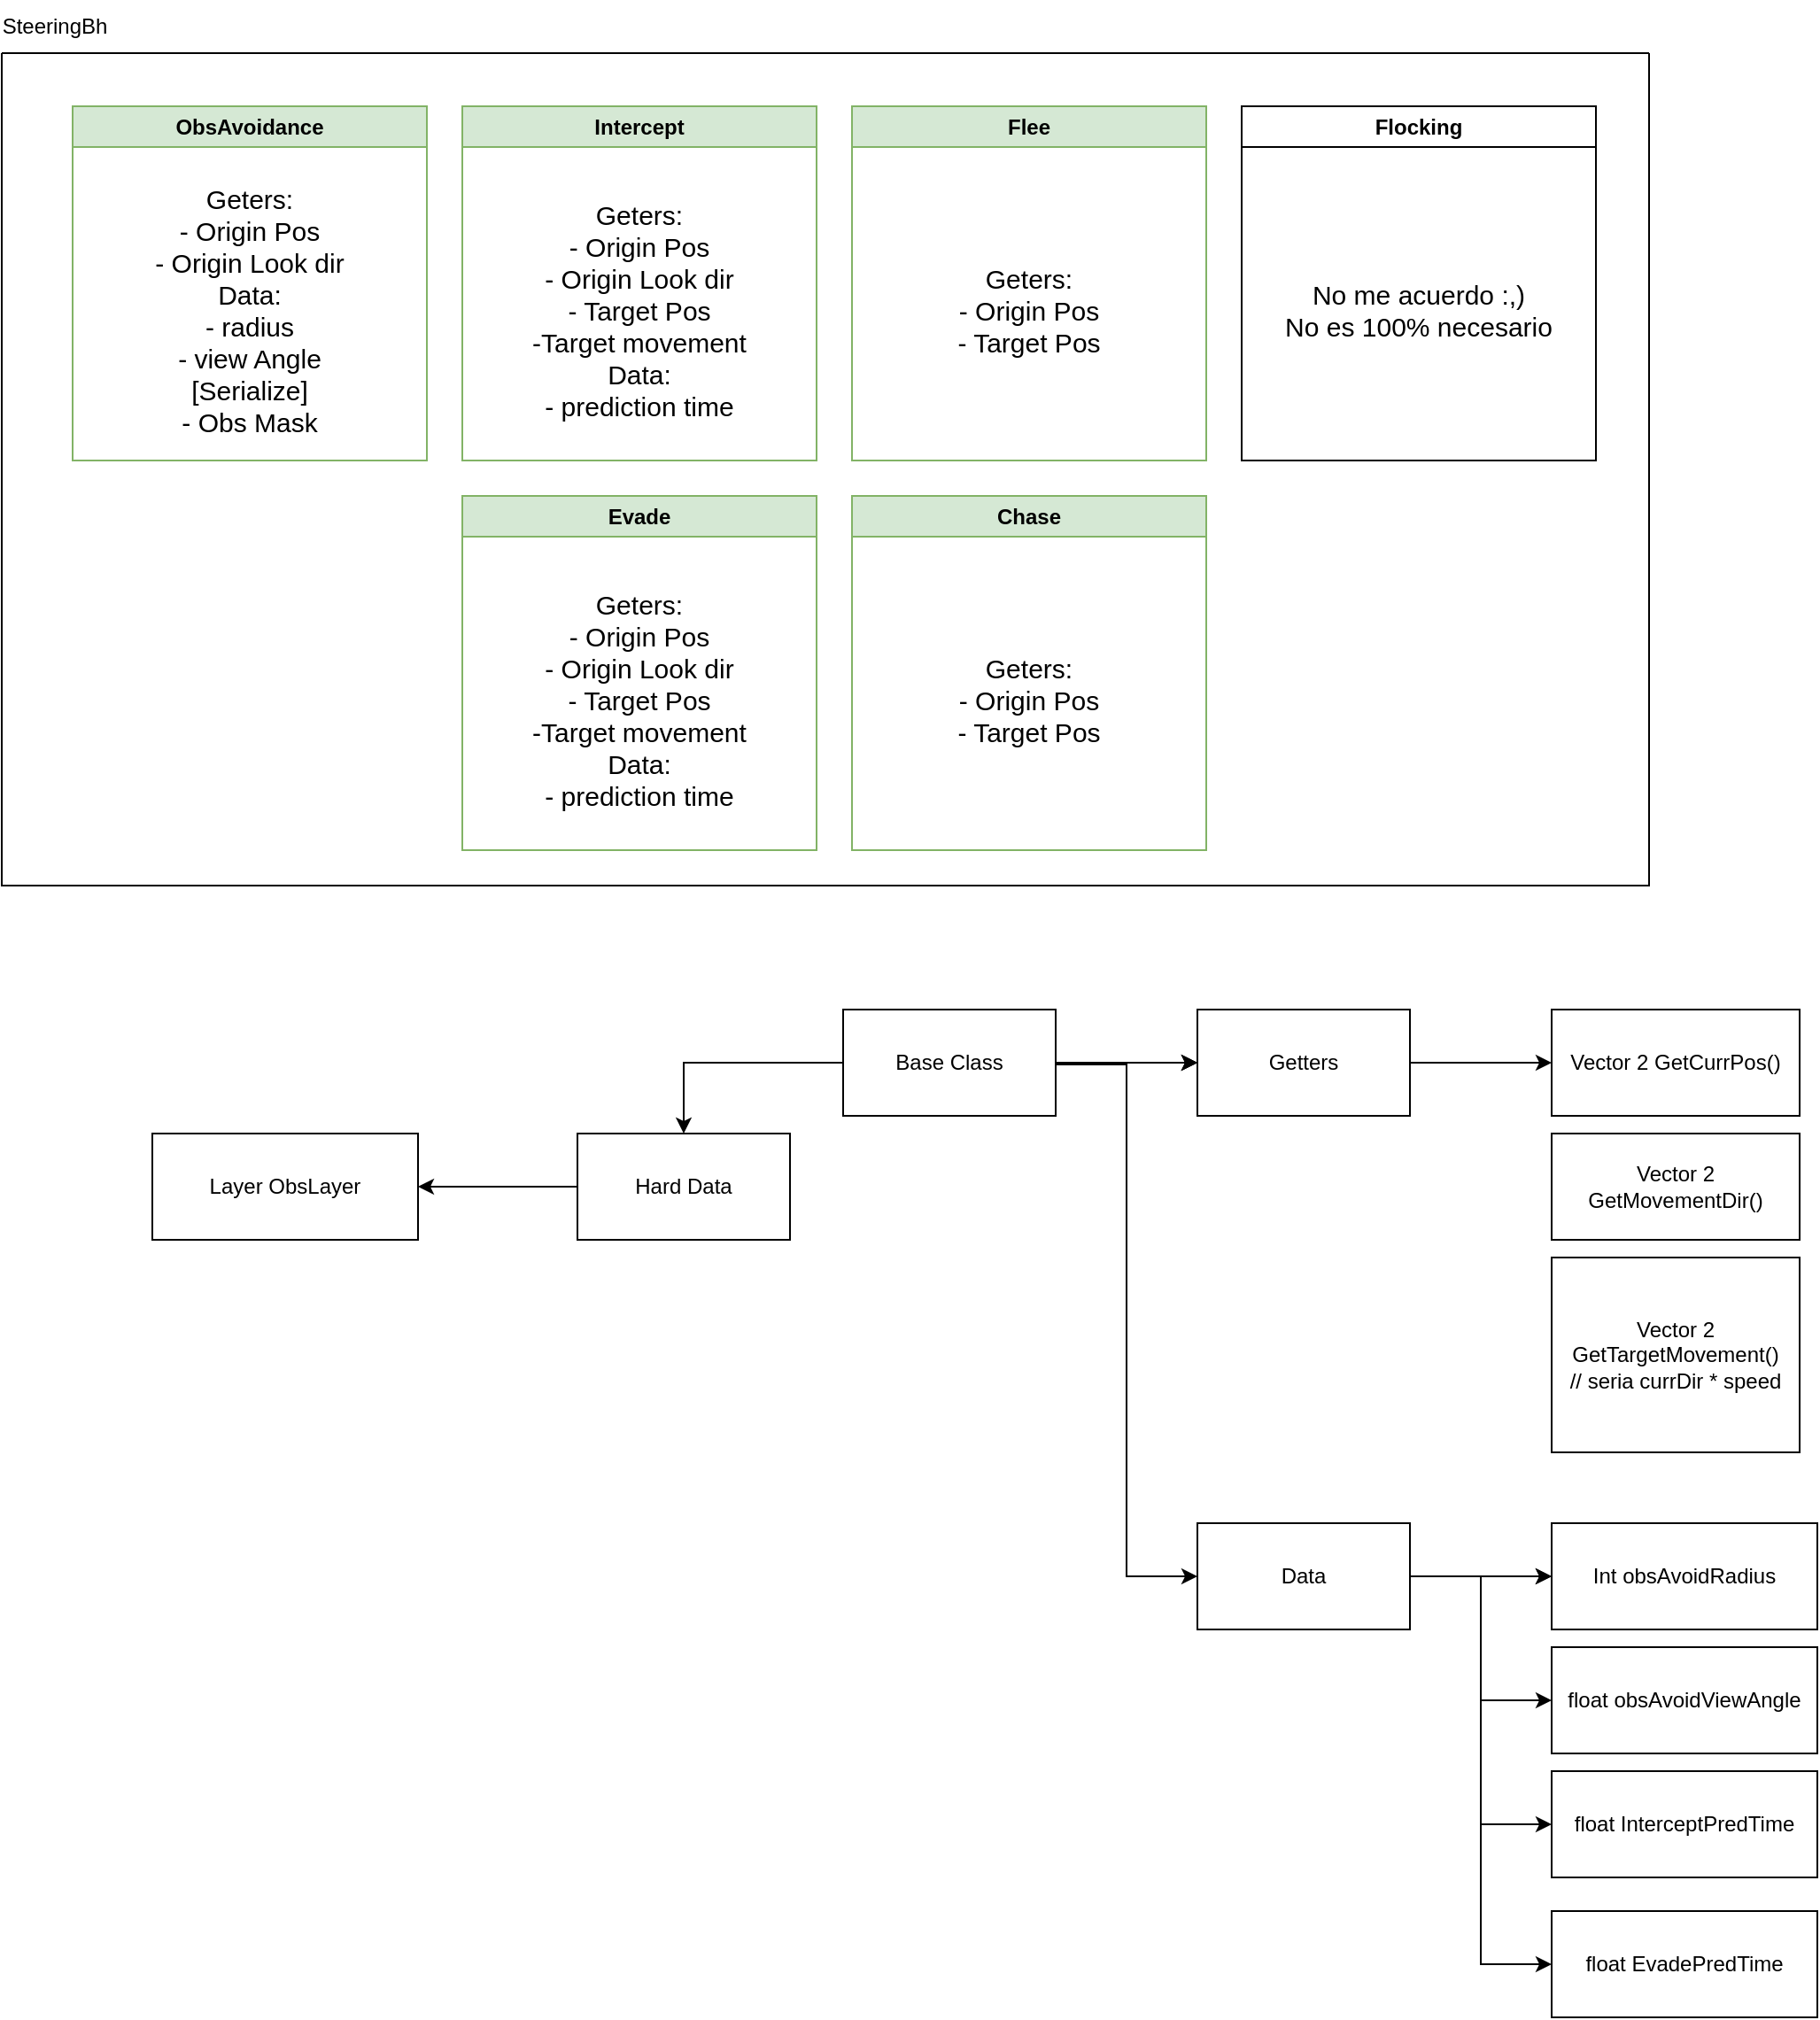 <mxfile version="22.1.7" type="device">
  <diagram name="Página-1" id="eDVxBndH5zkoMItuhbbR">
    <mxGraphModel dx="693" dy="401" grid="1" gridSize="10" guides="1" tooltips="1" connect="1" arrows="1" fold="1" page="1" pageScale="1" pageWidth="827" pageHeight="1169" math="0" shadow="0">
      <root>
        <mxCell id="0" />
        <mxCell id="1" parent="0" />
        <mxCell id="PtGYAPhH0vWM9OJlpQl2-1" value="" style="swimlane;startSize=0;" vertex="1" parent="1">
          <mxGeometry x="40" y="90" width="930" height="470" as="geometry">
            <mxRectangle x="40" y="90" width="50" height="40" as="alternateBounds" />
          </mxGeometry>
        </mxCell>
        <mxCell id="PtGYAPhH0vWM9OJlpQl2-2" value="ObsAvoidance" style="swimlane;whiteSpace=wrap;html=1;fillColor=#d5e8d4;strokeColor=#82b366;" vertex="1" parent="PtGYAPhH0vWM9OJlpQl2-1">
          <mxGeometry x="40" y="30" width="200" height="200" as="geometry">
            <mxRectangle x="40" y="30" width="120" height="30" as="alternateBounds" />
          </mxGeometry>
        </mxCell>
        <mxCell id="PtGYAPhH0vWM9OJlpQl2-5" value="&lt;div style=&quot;font-size: 15px;&quot;&gt;&lt;span style=&quot;background-color: initial;&quot;&gt;&lt;font style=&quot;font-size: 15px;&quot;&gt;Geters:&lt;/font&gt;&lt;/span&gt;&lt;/div&gt;&lt;font style=&quot;font-size: 15px;&quot;&gt;- Origin Pos&lt;br&gt;- Origin Look dir&lt;br&gt;Data:&lt;br&gt;- radius&lt;br&gt;- view Angle&lt;br&gt;[Serialize]&lt;br&gt;- Obs Mask&lt;/font&gt;" style="text;html=1;strokeColor=none;fillColor=none;align=center;verticalAlign=middle;whiteSpace=wrap;rounded=0;" vertex="1" parent="PtGYAPhH0vWM9OJlpQl2-2">
          <mxGeometry y="30" width="200" height="170" as="geometry" />
        </mxCell>
        <mxCell id="PtGYAPhH0vWM9OJlpQl2-7" value="Intercept" style="swimlane;whiteSpace=wrap;html=1;fillColor=#d5e8d4;strokeColor=#82b366;" vertex="1" parent="PtGYAPhH0vWM9OJlpQl2-1">
          <mxGeometry x="260" y="30" width="200" height="200" as="geometry">
            <mxRectangle x="40" y="30" width="120" height="30" as="alternateBounds" />
          </mxGeometry>
        </mxCell>
        <mxCell id="PtGYAPhH0vWM9OJlpQl2-8" value="&lt;div style=&quot;font-size: 15px;&quot;&gt;&lt;span style=&quot;background-color: initial;&quot;&gt;&lt;font style=&quot;font-size: 15px;&quot;&gt;Geters:&lt;/font&gt;&lt;/span&gt;&lt;/div&gt;&lt;font style=&quot;font-size: 15px;&quot;&gt;- Origin Pos&lt;br&gt;- Origin Look dir&lt;br&gt;- Target Pos&lt;br&gt;-Target movement&lt;br&gt;Data:&lt;br&gt;- prediction time&lt;/font&gt;" style="text;html=1;strokeColor=none;fillColor=none;align=center;verticalAlign=middle;whiteSpace=wrap;rounded=0;" vertex="1" parent="PtGYAPhH0vWM9OJlpQl2-7">
          <mxGeometry y="30" width="200" height="170" as="geometry" />
        </mxCell>
        <mxCell id="PtGYAPhH0vWM9OJlpQl2-9" value="Flee" style="swimlane;whiteSpace=wrap;html=1;fillColor=#d5e8d4;strokeColor=#82b366;" vertex="1" parent="PtGYAPhH0vWM9OJlpQl2-1">
          <mxGeometry x="480" y="30" width="200" height="200" as="geometry">
            <mxRectangle x="40" y="30" width="120" height="30" as="alternateBounds" />
          </mxGeometry>
        </mxCell>
        <mxCell id="PtGYAPhH0vWM9OJlpQl2-10" value="&lt;div style=&quot;font-size: 15px;&quot;&gt;&lt;span style=&quot;background-color: initial;&quot;&gt;&lt;font style=&quot;font-size: 15px;&quot;&gt;Geters:&lt;/font&gt;&lt;/span&gt;&lt;/div&gt;&lt;font style=&quot;font-size: 15px;&quot;&gt;- Origin Pos&lt;br&gt;- Target Pos&lt;/font&gt;" style="text;html=1;strokeColor=none;fillColor=none;align=center;verticalAlign=middle;whiteSpace=wrap;rounded=0;" vertex="1" parent="PtGYAPhH0vWM9OJlpQl2-9">
          <mxGeometry y="30" width="200" height="170" as="geometry" />
        </mxCell>
        <mxCell id="PtGYAPhH0vWM9OJlpQl2-13" value="Evade" style="swimlane;whiteSpace=wrap;html=1;fillColor=#d5e8d4;strokeColor=#82b366;" vertex="1" parent="PtGYAPhH0vWM9OJlpQl2-1">
          <mxGeometry x="260" y="250" width="200" height="200" as="geometry">
            <mxRectangle x="40" y="30" width="120" height="30" as="alternateBounds" />
          </mxGeometry>
        </mxCell>
        <mxCell id="PtGYAPhH0vWM9OJlpQl2-14" value="&lt;div style=&quot;font-size: 15px;&quot;&gt;&lt;span style=&quot;background-color: initial;&quot;&gt;&lt;font style=&quot;font-size: 15px;&quot;&gt;Geters:&lt;/font&gt;&lt;/span&gt;&lt;/div&gt;&lt;font style=&quot;font-size: 15px;&quot;&gt;- Origin Pos&lt;br&gt;- Origin Look dir&lt;br&gt;- Target Pos&lt;br&gt;-Target movement&lt;br&gt;Data:&lt;br&gt;- prediction time&lt;/font&gt;" style="text;html=1;strokeColor=none;fillColor=none;align=center;verticalAlign=middle;whiteSpace=wrap;rounded=0;" vertex="1" parent="PtGYAPhH0vWM9OJlpQl2-13">
          <mxGeometry y="30" width="200" height="170" as="geometry" />
        </mxCell>
        <mxCell id="PtGYAPhH0vWM9OJlpQl2-16" value="Chase" style="swimlane;whiteSpace=wrap;html=1;fillColor=#d5e8d4;strokeColor=#82b366;" vertex="1" parent="PtGYAPhH0vWM9OJlpQl2-1">
          <mxGeometry x="480" y="250" width="200" height="200" as="geometry">
            <mxRectangle x="40" y="30" width="120" height="30" as="alternateBounds" />
          </mxGeometry>
        </mxCell>
        <mxCell id="PtGYAPhH0vWM9OJlpQl2-17" value="&lt;div style=&quot;font-size: 15px;&quot;&gt;&lt;span style=&quot;background-color: initial;&quot;&gt;&lt;font style=&quot;font-size: 15px;&quot;&gt;Geters:&lt;/font&gt;&lt;/span&gt;&lt;/div&gt;&lt;font style=&quot;font-size: 15px;&quot;&gt;- Origin Pos&lt;br&gt;- Target Pos&lt;/font&gt;" style="text;html=1;strokeColor=none;fillColor=none;align=center;verticalAlign=middle;whiteSpace=wrap;rounded=0;" vertex="1" parent="PtGYAPhH0vWM9OJlpQl2-16">
          <mxGeometry y="30" width="200" height="170" as="geometry" />
        </mxCell>
        <mxCell id="PtGYAPhH0vWM9OJlpQl2-46" value="Flocking" style="swimlane;whiteSpace=wrap;html=1;" vertex="1" parent="PtGYAPhH0vWM9OJlpQl2-1">
          <mxGeometry x="700" y="30" width="200" height="200" as="geometry">
            <mxRectangle x="40" y="30" width="120" height="30" as="alternateBounds" />
          </mxGeometry>
        </mxCell>
        <mxCell id="PtGYAPhH0vWM9OJlpQl2-47" value="&lt;div style=&quot;font-size: 15px;&quot;&gt;No me acuerdo :,)&lt;/div&gt;&lt;div style=&quot;font-size: 15px;&quot;&gt;No es 100% necesario&lt;/div&gt;" style="text;html=1;strokeColor=none;fillColor=none;align=center;verticalAlign=middle;whiteSpace=wrap;rounded=0;" vertex="1" parent="PtGYAPhH0vWM9OJlpQl2-46">
          <mxGeometry y="30" width="200" height="170" as="geometry" />
        </mxCell>
        <mxCell id="PtGYAPhH0vWM9OJlpQl2-3" value="SteeringBh" style="text;html=1;strokeColor=none;fillColor=none;align=center;verticalAlign=middle;whiteSpace=wrap;rounded=0;" vertex="1" parent="1">
          <mxGeometry x="40" y="60" width="60" height="30" as="geometry" />
        </mxCell>
        <mxCell id="PtGYAPhH0vWM9OJlpQl2-24" value="" style="edgeStyle=orthogonalEdgeStyle;rounded=0;orthogonalLoop=1;jettySize=auto;html=1;" edge="1" parent="1" source="PtGYAPhH0vWM9OJlpQl2-22" target="PtGYAPhH0vWM9OJlpQl2-23">
          <mxGeometry relative="1" as="geometry" />
        </mxCell>
        <mxCell id="PtGYAPhH0vWM9OJlpQl2-29" value="" style="edgeStyle=orthogonalEdgeStyle;rounded=0;orthogonalLoop=1;jettySize=auto;html=1;" edge="1" parent="1" source="PtGYAPhH0vWM9OJlpQl2-22" target="PtGYAPhH0vWM9OJlpQl2-23">
          <mxGeometry relative="1" as="geometry" />
        </mxCell>
        <mxCell id="PtGYAPhH0vWM9OJlpQl2-30" value="" style="edgeStyle=orthogonalEdgeStyle;rounded=0;orthogonalLoop=1;jettySize=auto;html=1;" edge="1" parent="1" source="PtGYAPhH0vWM9OJlpQl2-22" target="PtGYAPhH0vWM9OJlpQl2-23">
          <mxGeometry relative="1" as="geometry" />
        </mxCell>
        <mxCell id="PtGYAPhH0vWM9OJlpQl2-32" value="" style="edgeStyle=orthogonalEdgeStyle;rounded=0;orthogonalLoop=1;jettySize=auto;html=1;entryX=0;entryY=0.5;entryDx=0;entryDy=0;" edge="1" parent="1" target="PtGYAPhH0vWM9OJlpQl2-31">
          <mxGeometry relative="1" as="geometry">
            <mxPoint x="545" y="660" as="sourcePoint" />
            <mxPoint x="685" y="760" as="targetPoint" />
            <Array as="points">
              <mxPoint x="545" y="661" />
              <mxPoint x="675" y="661" />
              <mxPoint x="675" y="950" />
            </Array>
          </mxGeometry>
        </mxCell>
        <mxCell id="PtGYAPhH0vWM9OJlpQl2-40" value="" style="edgeStyle=orthogonalEdgeStyle;rounded=0;orthogonalLoop=1;jettySize=auto;html=1;" edge="1" parent="1" source="PtGYAPhH0vWM9OJlpQl2-22" target="PtGYAPhH0vWM9OJlpQl2-39">
          <mxGeometry relative="1" as="geometry" />
        </mxCell>
        <mxCell id="PtGYAPhH0vWM9OJlpQl2-22" value="Base Class" style="rounded=0;whiteSpace=wrap;html=1;" vertex="1" parent="1">
          <mxGeometry x="515" y="630" width="120" height="60" as="geometry" />
        </mxCell>
        <mxCell id="PtGYAPhH0vWM9OJlpQl2-26" value="" style="edgeStyle=orthogonalEdgeStyle;rounded=0;orthogonalLoop=1;jettySize=auto;html=1;" edge="1" parent="1" source="PtGYAPhH0vWM9OJlpQl2-23" target="PtGYAPhH0vWM9OJlpQl2-25">
          <mxGeometry relative="1" as="geometry" />
        </mxCell>
        <mxCell id="PtGYAPhH0vWM9OJlpQl2-23" value="Getters" style="rounded=0;whiteSpace=wrap;html=1;" vertex="1" parent="1">
          <mxGeometry x="715" y="630" width="120" height="60" as="geometry" />
        </mxCell>
        <mxCell id="PtGYAPhH0vWM9OJlpQl2-25" value="Vector 2 GetCurrPos()" style="rounded=0;whiteSpace=wrap;html=1;" vertex="1" parent="1">
          <mxGeometry x="915" y="630" width="140" height="60" as="geometry" />
        </mxCell>
        <mxCell id="PtGYAPhH0vWM9OJlpQl2-27" value="Vector 2 GetMovementDir()" style="rounded=0;whiteSpace=wrap;html=1;" vertex="1" parent="1">
          <mxGeometry x="915" y="700" width="140" height="60" as="geometry" />
        </mxCell>
        <mxCell id="PtGYAPhH0vWM9OJlpQl2-28" value="Vector 2 GetTargetMovement()&lt;br&gt;// seria currDir * speed" style="rounded=0;whiteSpace=wrap;html=1;" vertex="1" parent="1">
          <mxGeometry x="915" y="770" width="140" height="110" as="geometry" />
        </mxCell>
        <mxCell id="PtGYAPhH0vWM9OJlpQl2-34" value="" style="edgeStyle=orthogonalEdgeStyle;rounded=0;orthogonalLoop=1;jettySize=auto;html=1;" edge="1" parent="1" source="PtGYAPhH0vWM9OJlpQl2-31" target="PtGYAPhH0vWM9OJlpQl2-33">
          <mxGeometry relative="1" as="geometry" />
        </mxCell>
        <mxCell id="PtGYAPhH0vWM9OJlpQl2-35" value="" style="edgeStyle=orthogonalEdgeStyle;rounded=0;orthogonalLoop=1;jettySize=auto;html=1;" edge="1" parent="1" source="PtGYAPhH0vWM9OJlpQl2-31" target="PtGYAPhH0vWM9OJlpQl2-33">
          <mxGeometry relative="1" as="geometry" />
        </mxCell>
        <mxCell id="PtGYAPhH0vWM9OJlpQl2-37" style="edgeStyle=orthogonalEdgeStyle;rounded=0;orthogonalLoop=1;jettySize=auto;html=1;entryX=0;entryY=0.5;entryDx=0;entryDy=0;" edge="1" parent="1" source="PtGYAPhH0vWM9OJlpQl2-31" target="PtGYAPhH0vWM9OJlpQl2-36">
          <mxGeometry relative="1" as="geometry" />
        </mxCell>
        <mxCell id="PtGYAPhH0vWM9OJlpQl2-44" style="edgeStyle=orthogonalEdgeStyle;rounded=0;orthogonalLoop=1;jettySize=auto;html=1;entryX=0;entryY=0.5;entryDx=0;entryDy=0;" edge="1" parent="1" source="PtGYAPhH0vWM9OJlpQl2-31" target="PtGYAPhH0vWM9OJlpQl2-42">
          <mxGeometry relative="1" as="geometry" />
        </mxCell>
        <mxCell id="PtGYAPhH0vWM9OJlpQl2-45" style="edgeStyle=orthogonalEdgeStyle;rounded=0;orthogonalLoop=1;jettySize=auto;html=1;entryX=0;entryY=0.5;entryDx=0;entryDy=0;" edge="1" parent="1" source="PtGYAPhH0vWM9OJlpQl2-31" target="PtGYAPhH0vWM9OJlpQl2-43">
          <mxGeometry relative="1" as="geometry" />
        </mxCell>
        <mxCell id="PtGYAPhH0vWM9OJlpQl2-31" value="Data" style="rounded=0;whiteSpace=wrap;html=1;" vertex="1" parent="1">
          <mxGeometry x="715" y="920" width="120" height="60" as="geometry" />
        </mxCell>
        <mxCell id="PtGYAPhH0vWM9OJlpQl2-33" value="Int obsAvoidRadius" style="rounded=0;whiteSpace=wrap;html=1;" vertex="1" parent="1">
          <mxGeometry x="915" y="920" width="150" height="60" as="geometry" />
        </mxCell>
        <mxCell id="PtGYAPhH0vWM9OJlpQl2-36" value="float obsAvoidViewAngle" style="rounded=0;whiteSpace=wrap;html=1;" vertex="1" parent="1">
          <mxGeometry x="915" y="990" width="150" height="60" as="geometry" />
        </mxCell>
        <mxCell id="PtGYAPhH0vWM9OJlpQl2-38" value="Layer ObsLayer" style="rounded=0;whiteSpace=wrap;html=1;" vertex="1" parent="1">
          <mxGeometry x="125" y="700" width="150" height="60" as="geometry" />
        </mxCell>
        <mxCell id="PtGYAPhH0vWM9OJlpQl2-41" style="edgeStyle=orthogonalEdgeStyle;rounded=0;orthogonalLoop=1;jettySize=auto;html=1;" edge="1" parent="1" source="PtGYAPhH0vWM9OJlpQl2-39" target="PtGYAPhH0vWM9OJlpQl2-38">
          <mxGeometry relative="1" as="geometry" />
        </mxCell>
        <mxCell id="PtGYAPhH0vWM9OJlpQl2-39" value="Hard Data" style="rounded=0;whiteSpace=wrap;html=1;" vertex="1" parent="1">
          <mxGeometry x="365" y="700" width="120" height="60" as="geometry" />
        </mxCell>
        <mxCell id="PtGYAPhH0vWM9OJlpQl2-42" value="float InterceptPredTime" style="rounded=0;whiteSpace=wrap;html=1;" vertex="1" parent="1">
          <mxGeometry x="915" y="1060" width="150" height="60" as="geometry" />
        </mxCell>
        <mxCell id="PtGYAPhH0vWM9OJlpQl2-43" value="float EvadePredTime" style="rounded=0;whiteSpace=wrap;html=1;" vertex="1" parent="1">
          <mxGeometry x="915" y="1139" width="150" height="60" as="geometry" />
        </mxCell>
      </root>
    </mxGraphModel>
  </diagram>
</mxfile>
